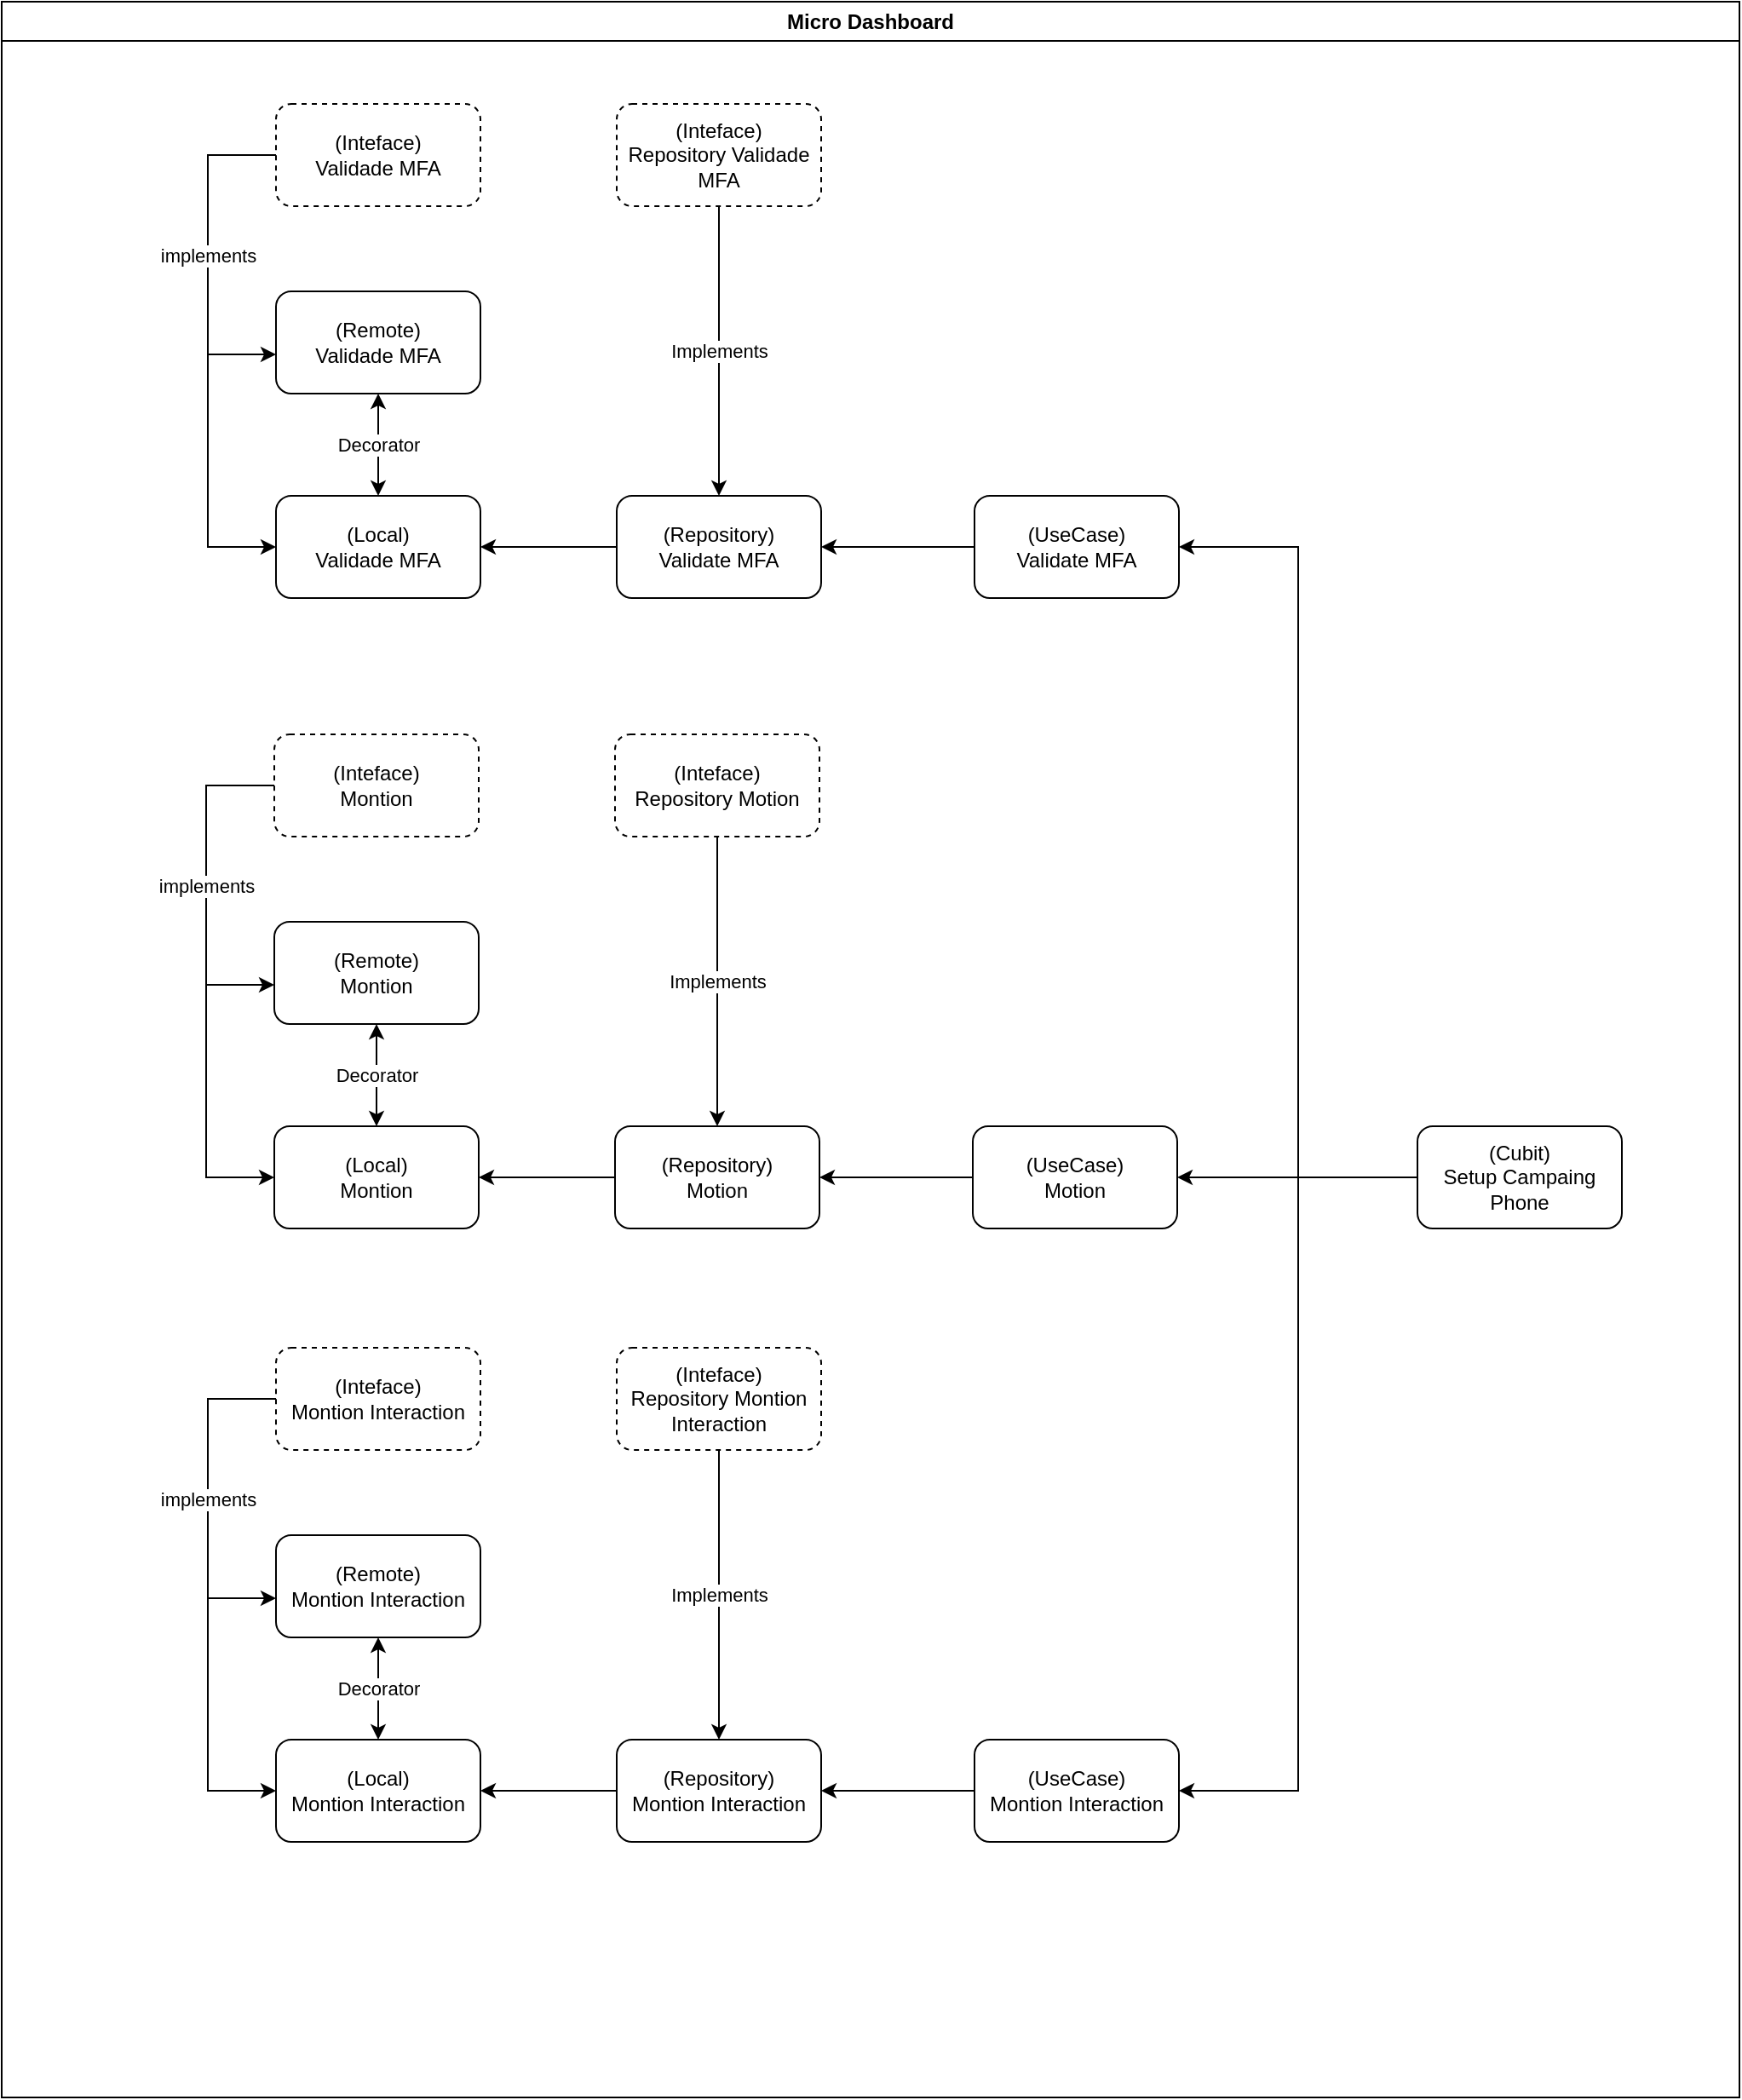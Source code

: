 <mxfile version="24.2.0" type="github">
  <diagram name="Page-1" id="3hzBIyxmlX53JxNRQg2O">
    <mxGraphModel dx="2261" dy="693" grid="1" gridSize="10" guides="1" tooltips="1" connect="1" arrows="1" fold="1" page="1" pageScale="1" pageWidth="827" pageHeight="1169" math="0" shadow="0">
      <root>
        <mxCell id="0" />
        <mxCell id="1" parent="0" />
        <mxCell id="ecGSglAtNl7Iom4S5FBd-57" value="" style="group" parent="1" vertex="1" connectable="0">
          <mxGeometry x="21" y="120" width="570" height="290" as="geometry" />
        </mxCell>
        <mxCell id="ecGSglAtNl7Iom4S5FBd-21" value="Decorator" style="edgeStyle=orthogonalEdgeStyle;rounded=0;orthogonalLoop=1;jettySize=auto;html=1;startArrow=classic;startFill=1;" parent="ecGSglAtNl7Iom4S5FBd-57" source="ecGSglAtNl7Iom4S5FBd-22" target="ecGSglAtNl7Iom4S5FBd-23" edge="1">
          <mxGeometry relative="1" as="geometry" />
        </mxCell>
        <mxCell id="ecGSglAtNl7Iom4S5FBd-22" value="&lt;div&gt;(Remote)&lt;/div&gt;Validade MFA" style="rounded=1;whiteSpace=wrap;html=1;" parent="ecGSglAtNl7Iom4S5FBd-57" vertex="1">
          <mxGeometry x="40" y="110" width="120" height="60" as="geometry" />
        </mxCell>
        <mxCell id="ecGSglAtNl7Iom4S5FBd-23" value="&lt;div&gt;(Local)&lt;/div&gt;Validade MFA" style="rounded=1;whiteSpace=wrap;html=1;" parent="ecGSglAtNl7Iom4S5FBd-57" vertex="1">
          <mxGeometry x="40" y="230" width="120" height="60" as="geometry" />
        </mxCell>
        <mxCell id="ecGSglAtNl7Iom4S5FBd-24" style="edgeStyle=orthogonalEdgeStyle;rounded=0;orthogonalLoop=1;jettySize=auto;html=1;entryX=0;entryY=0.5;entryDx=0;entryDy=0;" parent="ecGSglAtNl7Iom4S5FBd-57" source="ecGSglAtNl7Iom4S5FBd-25" target="ecGSglAtNl7Iom4S5FBd-23" edge="1">
          <mxGeometry relative="1" as="geometry">
            <Array as="points">
              <mxPoint y="30" />
              <mxPoint y="260" />
            </Array>
          </mxGeometry>
        </mxCell>
        <mxCell id="ecGSglAtNl7Iom4S5FBd-25" value="&lt;div&gt;(Inteface)&lt;/div&gt;Validade MFA" style="rounded=1;whiteSpace=wrap;html=1;dashed=1;" parent="ecGSglAtNl7Iom4S5FBd-57" vertex="1">
          <mxGeometry x="40" width="120" height="60" as="geometry" />
        </mxCell>
        <mxCell id="ecGSglAtNl7Iom4S5FBd-26" value="implements" style="edgeStyle=orthogonalEdgeStyle;rounded=0;orthogonalLoop=1;jettySize=auto;html=1;entryX=0;entryY=0.617;entryDx=0;entryDy=0;entryPerimeter=0;" parent="ecGSglAtNl7Iom4S5FBd-57" source="ecGSglAtNl7Iom4S5FBd-25" target="ecGSglAtNl7Iom4S5FBd-22" edge="1">
          <mxGeometry relative="1" as="geometry">
            <Array as="points">
              <mxPoint y="30" />
              <mxPoint y="147" />
            </Array>
          </mxGeometry>
        </mxCell>
        <mxCell id="ecGSglAtNl7Iom4S5FBd-27" style="edgeStyle=orthogonalEdgeStyle;rounded=0;orthogonalLoop=1;jettySize=auto;html=1;" parent="ecGSglAtNl7Iom4S5FBd-57" source="ecGSglAtNl7Iom4S5FBd-28" target="ecGSglAtNl7Iom4S5FBd-23" edge="1">
          <mxGeometry relative="1" as="geometry" />
        </mxCell>
        <mxCell id="ecGSglAtNl7Iom4S5FBd-28" value="(Repository)&lt;div&gt;Validate MFA&lt;/div&gt;" style="whiteSpace=wrap;html=1;rounded=1;" parent="ecGSglAtNl7Iom4S5FBd-57" vertex="1">
          <mxGeometry x="240" y="230" width="120" height="60" as="geometry" />
        </mxCell>
        <mxCell id="ecGSglAtNl7Iom4S5FBd-29" value="Implements" style="edgeStyle=orthogonalEdgeStyle;rounded=0;orthogonalLoop=1;jettySize=auto;html=1;entryX=0.5;entryY=0;entryDx=0;entryDy=0;" parent="ecGSglAtNl7Iom4S5FBd-57" source="ecGSglAtNl7Iom4S5FBd-30" target="ecGSglAtNl7Iom4S5FBd-28" edge="1">
          <mxGeometry relative="1" as="geometry" />
        </mxCell>
        <mxCell id="ecGSglAtNl7Iom4S5FBd-30" value="&lt;div&gt;(Inteface)&lt;/div&gt;Repository Validade MFA" style="rounded=1;whiteSpace=wrap;html=1;dashed=1;" parent="ecGSglAtNl7Iom4S5FBd-57" vertex="1">
          <mxGeometry x="240" width="120" height="60" as="geometry" />
        </mxCell>
        <mxCell id="ecGSglAtNl7Iom4S5FBd-32" style="edgeStyle=orthogonalEdgeStyle;rounded=0;orthogonalLoop=1;jettySize=auto;html=1;" parent="ecGSglAtNl7Iom4S5FBd-57" source="ecGSglAtNl7Iom4S5FBd-31" target="ecGSglAtNl7Iom4S5FBd-28" edge="1">
          <mxGeometry relative="1" as="geometry" />
        </mxCell>
        <mxCell id="ecGSglAtNl7Iom4S5FBd-31" value="(UseCase)&lt;div&gt;Validate MFA&lt;/div&gt;" style="whiteSpace=wrap;html=1;rounded=1;" parent="ecGSglAtNl7Iom4S5FBd-57" vertex="1">
          <mxGeometry x="450" y="230" width="120" height="60" as="geometry" />
        </mxCell>
        <mxCell id="ecGSglAtNl7Iom4S5FBd-58" value="" style="group" parent="1" vertex="1" connectable="0">
          <mxGeometry x="20" y="490" width="570" height="290" as="geometry" />
        </mxCell>
        <mxCell id="ecGSglAtNl7Iom4S5FBd-33" value="Decorator" style="edgeStyle=orthogonalEdgeStyle;rounded=0;orthogonalLoop=1;jettySize=auto;html=1;startArrow=classic;startFill=1;" parent="ecGSglAtNl7Iom4S5FBd-58" source="ecGSglAtNl7Iom4S5FBd-34" target="ecGSglAtNl7Iom4S5FBd-35" edge="1">
          <mxGeometry relative="1" as="geometry" />
        </mxCell>
        <mxCell id="ecGSglAtNl7Iom4S5FBd-34" value="&lt;div&gt;(Remote)&lt;/div&gt;Montion" style="rounded=1;whiteSpace=wrap;html=1;" parent="ecGSglAtNl7Iom4S5FBd-58" vertex="1">
          <mxGeometry x="40" y="110" width="120" height="60" as="geometry" />
        </mxCell>
        <mxCell id="ecGSglAtNl7Iom4S5FBd-35" value="&lt;div&gt;(Local)&lt;/div&gt;Montion" style="rounded=1;whiteSpace=wrap;html=1;" parent="ecGSglAtNl7Iom4S5FBd-58" vertex="1">
          <mxGeometry x="40" y="230" width="120" height="60" as="geometry" />
        </mxCell>
        <mxCell id="ecGSglAtNl7Iom4S5FBd-36" style="edgeStyle=orthogonalEdgeStyle;rounded=0;orthogonalLoop=1;jettySize=auto;html=1;entryX=0;entryY=0.5;entryDx=0;entryDy=0;" parent="ecGSglAtNl7Iom4S5FBd-58" source="ecGSglAtNl7Iom4S5FBd-37" target="ecGSglAtNl7Iom4S5FBd-35" edge="1">
          <mxGeometry relative="1" as="geometry">
            <Array as="points">
              <mxPoint y="30" />
              <mxPoint y="260" />
            </Array>
          </mxGeometry>
        </mxCell>
        <mxCell id="ecGSglAtNl7Iom4S5FBd-37" value="&lt;div&gt;(Inteface)&lt;/div&gt;Montion" style="rounded=1;whiteSpace=wrap;html=1;dashed=1;" parent="ecGSglAtNl7Iom4S5FBd-58" vertex="1">
          <mxGeometry x="40" width="120" height="60" as="geometry" />
        </mxCell>
        <mxCell id="ecGSglAtNl7Iom4S5FBd-38" value="implements" style="edgeStyle=orthogonalEdgeStyle;rounded=0;orthogonalLoop=1;jettySize=auto;html=1;entryX=0;entryY=0.617;entryDx=0;entryDy=0;entryPerimeter=0;" parent="ecGSglAtNl7Iom4S5FBd-58" source="ecGSglAtNl7Iom4S5FBd-37" target="ecGSglAtNl7Iom4S5FBd-34" edge="1">
          <mxGeometry relative="1" as="geometry">
            <Array as="points">
              <mxPoint y="30" />
              <mxPoint y="147" />
            </Array>
          </mxGeometry>
        </mxCell>
        <mxCell id="ecGSglAtNl7Iom4S5FBd-39" style="edgeStyle=orthogonalEdgeStyle;rounded=0;orthogonalLoop=1;jettySize=auto;html=1;" parent="ecGSglAtNl7Iom4S5FBd-58" source="ecGSglAtNl7Iom4S5FBd-40" target="ecGSglAtNl7Iom4S5FBd-35" edge="1">
          <mxGeometry relative="1" as="geometry" />
        </mxCell>
        <mxCell id="ecGSglAtNl7Iom4S5FBd-40" value="(Repository)&lt;br&gt;&lt;div&gt;Motion&lt;/div&gt;" style="whiteSpace=wrap;html=1;rounded=1;" parent="ecGSglAtNl7Iom4S5FBd-58" vertex="1">
          <mxGeometry x="240" y="230" width="120" height="60" as="geometry" />
        </mxCell>
        <mxCell id="ecGSglAtNl7Iom4S5FBd-41" value="Implements" style="edgeStyle=orthogonalEdgeStyle;rounded=0;orthogonalLoop=1;jettySize=auto;html=1;entryX=0.5;entryY=0;entryDx=0;entryDy=0;" parent="ecGSglAtNl7Iom4S5FBd-58" source="ecGSglAtNl7Iom4S5FBd-42" target="ecGSglAtNl7Iom4S5FBd-40" edge="1">
          <mxGeometry relative="1" as="geometry" />
        </mxCell>
        <mxCell id="ecGSglAtNl7Iom4S5FBd-42" value="&lt;div&gt;(Inteface)&lt;/div&gt;Repository Motion" style="rounded=1;whiteSpace=wrap;html=1;dashed=1;" parent="ecGSglAtNl7Iom4S5FBd-58" vertex="1">
          <mxGeometry x="240" width="120" height="60" as="geometry" />
        </mxCell>
        <mxCell id="ecGSglAtNl7Iom4S5FBd-43" style="edgeStyle=orthogonalEdgeStyle;rounded=0;orthogonalLoop=1;jettySize=auto;html=1;" parent="ecGSglAtNl7Iom4S5FBd-58" source="ecGSglAtNl7Iom4S5FBd-44" target="ecGSglAtNl7Iom4S5FBd-40" edge="1">
          <mxGeometry relative="1" as="geometry" />
        </mxCell>
        <mxCell id="ecGSglAtNl7Iom4S5FBd-44" value="(UseCase)&lt;br&gt;&lt;div&gt;Motion&lt;/div&gt;" style="whiteSpace=wrap;html=1;rounded=1;" parent="ecGSglAtNl7Iom4S5FBd-58" vertex="1">
          <mxGeometry x="450" y="230" width="120" height="60" as="geometry" />
        </mxCell>
        <mxCell id="ecGSglAtNl7Iom4S5FBd-59" value="" style="group" parent="1" vertex="1" connectable="0">
          <mxGeometry x="21" y="850" width="570" height="290" as="geometry" />
        </mxCell>
        <mxCell id="ecGSglAtNl7Iom4S5FBd-45" value="Decorator" style="edgeStyle=orthogonalEdgeStyle;rounded=0;orthogonalLoop=1;jettySize=auto;html=1;startArrow=classic;startFill=1;" parent="ecGSglAtNl7Iom4S5FBd-59" source="ecGSglAtNl7Iom4S5FBd-46" target="ecGSglAtNl7Iom4S5FBd-47" edge="1">
          <mxGeometry relative="1" as="geometry" />
        </mxCell>
        <mxCell id="ecGSglAtNl7Iom4S5FBd-46" value="&lt;div&gt;(Remote)&lt;/div&gt;Montion Interaction" style="rounded=1;whiteSpace=wrap;html=1;" parent="ecGSglAtNl7Iom4S5FBd-59" vertex="1">
          <mxGeometry x="40" y="110" width="120" height="60" as="geometry" />
        </mxCell>
        <mxCell id="ecGSglAtNl7Iom4S5FBd-47" value="&lt;div&gt;(Local)&lt;/div&gt;Montion Interaction" style="rounded=1;whiteSpace=wrap;html=1;" parent="ecGSglAtNl7Iom4S5FBd-59" vertex="1">
          <mxGeometry x="40" y="230" width="120" height="60" as="geometry" />
        </mxCell>
        <mxCell id="ecGSglAtNl7Iom4S5FBd-48" style="edgeStyle=orthogonalEdgeStyle;rounded=0;orthogonalLoop=1;jettySize=auto;html=1;entryX=0;entryY=0.5;entryDx=0;entryDy=0;" parent="ecGSglAtNl7Iom4S5FBd-59" source="ecGSglAtNl7Iom4S5FBd-49" target="ecGSglAtNl7Iom4S5FBd-47" edge="1">
          <mxGeometry relative="1" as="geometry">
            <Array as="points">
              <mxPoint y="30" />
              <mxPoint y="260" />
            </Array>
          </mxGeometry>
        </mxCell>
        <mxCell id="ecGSglAtNl7Iom4S5FBd-49" value="&lt;div&gt;(Inteface)&lt;/div&gt;Montion Interaction" style="rounded=1;whiteSpace=wrap;html=1;dashed=1;" parent="ecGSglAtNl7Iom4S5FBd-59" vertex="1">
          <mxGeometry x="40" width="120" height="60" as="geometry" />
        </mxCell>
        <mxCell id="ecGSglAtNl7Iom4S5FBd-50" value="implements" style="edgeStyle=orthogonalEdgeStyle;rounded=0;orthogonalLoop=1;jettySize=auto;html=1;entryX=0;entryY=0.617;entryDx=0;entryDy=0;entryPerimeter=0;" parent="ecGSglAtNl7Iom4S5FBd-59" source="ecGSglAtNl7Iom4S5FBd-49" target="ecGSglAtNl7Iom4S5FBd-46" edge="1">
          <mxGeometry relative="1" as="geometry">
            <Array as="points">
              <mxPoint y="30" />
              <mxPoint y="147" />
            </Array>
          </mxGeometry>
        </mxCell>
        <mxCell id="ecGSglAtNl7Iom4S5FBd-51" style="edgeStyle=orthogonalEdgeStyle;rounded=0;orthogonalLoop=1;jettySize=auto;html=1;" parent="ecGSglAtNl7Iom4S5FBd-59" source="ecGSglAtNl7Iom4S5FBd-52" target="ecGSglAtNl7Iom4S5FBd-47" edge="1">
          <mxGeometry relative="1" as="geometry" />
        </mxCell>
        <mxCell id="ecGSglAtNl7Iom4S5FBd-52" value="(Repository)&lt;br&gt;&lt;div&gt;Montion Interaction&lt;br&gt;&lt;/div&gt;" style="whiteSpace=wrap;html=1;rounded=1;" parent="ecGSglAtNl7Iom4S5FBd-59" vertex="1">
          <mxGeometry x="240" y="230" width="120" height="60" as="geometry" />
        </mxCell>
        <mxCell id="ecGSglAtNl7Iom4S5FBd-53" value="Implements" style="edgeStyle=orthogonalEdgeStyle;rounded=0;orthogonalLoop=1;jettySize=auto;html=1;entryX=0.5;entryY=0;entryDx=0;entryDy=0;" parent="ecGSglAtNl7Iom4S5FBd-59" source="ecGSglAtNl7Iom4S5FBd-54" target="ecGSglAtNl7Iom4S5FBd-52" edge="1">
          <mxGeometry relative="1" as="geometry" />
        </mxCell>
        <mxCell id="ecGSglAtNl7Iom4S5FBd-54" value="&lt;div&gt;(Inteface)&lt;/div&gt;Repository Montion Interaction" style="rounded=1;whiteSpace=wrap;html=1;dashed=1;" parent="ecGSglAtNl7Iom4S5FBd-59" vertex="1">
          <mxGeometry x="240" width="120" height="60" as="geometry" />
        </mxCell>
        <mxCell id="ecGSglAtNl7Iom4S5FBd-55" style="edgeStyle=orthogonalEdgeStyle;rounded=0;orthogonalLoop=1;jettySize=auto;html=1;" parent="ecGSglAtNl7Iom4S5FBd-59" source="ecGSglAtNl7Iom4S5FBd-56" target="ecGSglAtNl7Iom4S5FBd-52" edge="1">
          <mxGeometry relative="1" as="geometry" />
        </mxCell>
        <mxCell id="ecGSglAtNl7Iom4S5FBd-56" value="(UseCase)&lt;br&gt;&lt;div&gt;Montion Interaction&lt;br&gt;&lt;/div&gt;" style="whiteSpace=wrap;html=1;rounded=1;" parent="ecGSglAtNl7Iom4S5FBd-59" vertex="1">
          <mxGeometry x="450" y="230" width="120" height="60" as="geometry" />
        </mxCell>
        <mxCell id="ecGSglAtNl7Iom4S5FBd-61" style="edgeStyle=orthogonalEdgeStyle;rounded=0;orthogonalLoop=1;jettySize=auto;html=1;entryX=1;entryY=0.5;entryDx=0;entryDy=0;" parent="1" source="ecGSglAtNl7Iom4S5FBd-60" target="ecGSglAtNl7Iom4S5FBd-31" edge="1">
          <mxGeometry relative="1" as="geometry" />
        </mxCell>
        <mxCell id="ecGSglAtNl7Iom4S5FBd-62" style="edgeStyle=orthogonalEdgeStyle;rounded=0;orthogonalLoop=1;jettySize=auto;html=1;" parent="1" source="ecGSglAtNl7Iom4S5FBd-60" target="ecGSglAtNl7Iom4S5FBd-44" edge="1">
          <mxGeometry relative="1" as="geometry" />
        </mxCell>
        <mxCell id="ecGSglAtNl7Iom4S5FBd-63" style="edgeStyle=orthogonalEdgeStyle;rounded=0;orthogonalLoop=1;jettySize=auto;html=1;entryX=1;entryY=0.5;entryDx=0;entryDy=0;" parent="1" source="ecGSglAtNl7Iom4S5FBd-60" target="ecGSglAtNl7Iom4S5FBd-56" edge="1">
          <mxGeometry relative="1" as="geometry" />
        </mxCell>
        <mxCell id="ecGSglAtNl7Iom4S5FBd-60" value="(Cubit)&lt;div&gt;Setup Campaing Phone&lt;/div&gt;" style="rounded=1;whiteSpace=wrap;html=1;" parent="1" vertex="1">
          <mxGeometry x="731" y="720" width="120" height="60" as="geometry" />
        </mxCell>
        <mxCell id="ecGSglAtNl7Iom4S5FBd-64" value="Micro Dashboard" style="swimlane;whiteSpace=wrap;html=1;" parent="1" vertex="1">
          <mxGeometry x="-100" y="60" width="1020" height="1230" as="geometry" />
        </mxCell>
      </root>
    </mxGraphModel>
  </diagram>
</mxfile>
